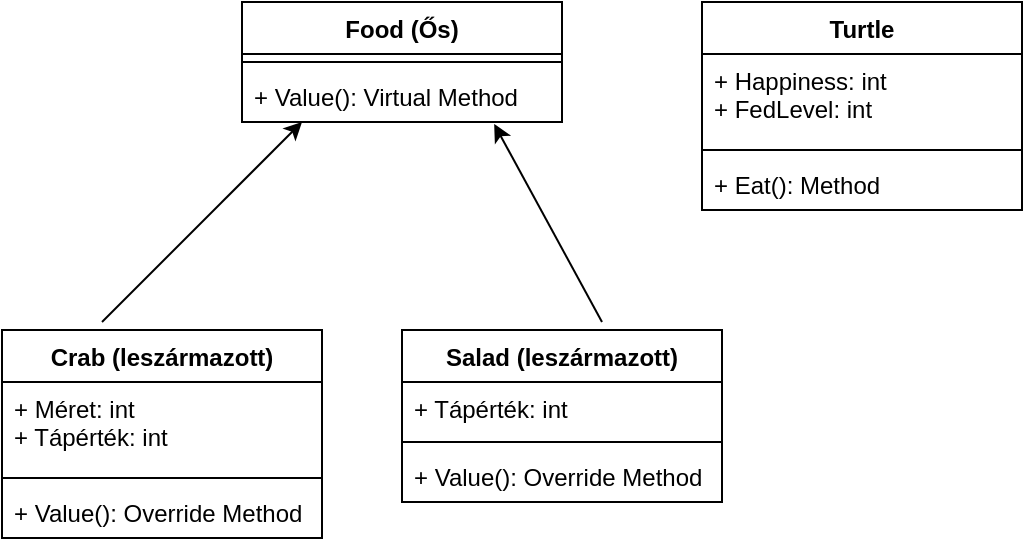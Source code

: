 <mxfile version="20.6.0" type="device" pages="3"><diagram id="C5RBs43oDa-KdzZeNtuy" name="Tihi, az óriásteknős"><mxGraphModel dx="1422" dy="794" grid="1" gridSize="10" guides="1" tooltips="1" connect="1" arrows="1" fold="1" page="1" pageScale="1" pageWidth="827" pageHeight="1169" math="0" shadow="0"><root><mxCell id="WIyWlLk6GJQsqaUBKTNV-0"/><mxCell id="WIyWlLk6GJQsqaUBKTNV-1" parent="WIyWlLk6GJQsqaUBKTNV-0"/><mxCell id="ZIvzRYQ-jFpOIRGB6SZn-24" value="Food (Ős)" style="swimlane;fontStyle=1;align=center;verticalAlign=top;childLayout=stackLayout;horizontal=1;startSize=26;horizontalStack=0;resizeParent=1;resizeParentMax=0;resizeLast=0;collapsible=1;marginBottom=0;" parent="WIyWlLk6GJQsqaUBKTNV-1" vertex="1"><mxGeometry x="210" y="270" width="160" height="60" as="geometry"/></mxCell><mxCell id="ZIvzRYQ-jFpOIRGB6SZn-26" value="" style="line;strokeWidth=1;fillColor=none;align=left;verticalAlign=middle;spacingTop=-1;spacingLeft=3;spacingRight=3;rotatable=0;labelPosition=right;points=[];portConstraint=eastwest;strokeColor=inherit;" parent="ZIvzRYQ-jFpOIRGB6SZn-24" vertex="1"><mxGeometry y="26" width="160" height="8" as="geometry"/></mxCell><mxCell id="ZIvzRYQ-jFpOIRGB6SZn-27" value="+ Value(): Virtual Method&#10;" style="text;strokeColor=none;fillColor=none;align=left;verticalAlign=top;spacingLeft=4;spacingRight=4;overflow=hidden;rotatable=0;points=[[0,0.5],[1,0.5]];portConstraint=eastwest;" parent="ZIvzRYQ-jFpOIRGB6SZn-24" vertex="1"><mxGeometry y="34" width="160" height="26" as="geometry"/></mxCell><mxCell id="ZIvzRYQ-jFpOIRGB6SZn-32" value="Salad (leszármazott)" style="swimlane;fontStyle=1;align=center;verticalAlign=top;childLayout=stackLayout;horizontal=1;startSize=26;horizontalStack=0;resizeParent=1;resizeParentMax=0;resizeLast=0;collapsible=1;marginBottom=0;" parent="WIyWlLk6GJQsqaUBKTNV-1" vertex="1"><mxGeometry x="290" y="434" width="160" height="86" as="geometry"/></mxCell><mxCell id="ZIvzRYQ-jFpOIRGB6SZn-33" value="+ Tápérték: int&#10;" style="text;strokeColor=none;fillColor=none;align=left;verticalAlign=top;spacingLeft=4;spacingRight=4;overflow=hidden;rotatable=0;points=[[0,0.5],[1,0.5]];portConstraint=eastwest;" parent="ZIvzRYQ-jFpOIRGB6SZn-32" vertex="1"><mxGeometry y="26" width="160" height="26" as="geometry"/></mxCell><mxCell id="ZIvzRYQ-jFpOIRGB6SZn-34" value="" style="line;strokeWidth=1;fillColor=none;align=left;verticalAlign=middle;spacingTop=-1;spacingLeft=3;spacingRight=3;rotatable=0;labelPosition=right;points=[];portConstraint=eastwest;strokeColor=inherit;" parent="ZIvzRYQ-jFpOIRGB6SZn-32" vertex="1"><mxGeometry y="52" width="160" height="8" as="geometry"/></mxCell><mxCell id="ZIvzRYQ-jFpOIRGB6SZn-35" value="+ Value(): Override Method" style="text;strokeColor=none;fillColor=none;align=left;verticalAlign=top;spacingLeft=4;spacingRight=4;overflow=hidden;rotatable=0;points=[[0,0.5],[1,0.5]];portConstraint=eastwest;" parent="ZIvzRYQ-jFpOIRGB6SZn-32" vertex="1"><mxGeometry y="60" width="160" height="26" as="geometry"/></mxCell><mxCell id="ZIvzRYQ-jFpOIRGB6SZn-36" value="Crab (leszármazott)" style="swimlane;fontStyle=1;align=center;verticalAlign=top;childLayout=stackLayout;horizontal=1;startSize=26;horizontalStack=0;resizeParent=1;resizeParentMax=0;resizeLast=0;collapsible=1;marginBottom=0;" parent="WIyWlLk6GJQsqaUBKTNV-1" vertex="1"><mxGeometry x="90" y="434" width="160" height="104" as="geometry"/></mxCell><mxCell id="ZIvzRYQ-jFpOIRGB6SZn-37" value="+ Méret: int&#10;+ Tápérték: int&#10;" style="text;strokeColor=none;fillColor=none;align=left;verticalAlign=top;spacingLeft=4;spacingRight=4;overflow=hidden;rotatable=0;points=[[0,0.5],[1,0.5]];portConstraint=eastwest;" parent="ZIvzRYQ-jFpOIRGB6SZn-36" vertex="1"><mxGeometry y="26" width="160" height="44" as="geometry"/></mxCell><mxCell id="ZIvzRYQ-jFpOIRGB6SZn-38" value="" style="line;strokeWidth=1;fillColor=none;align=left;verticalAlign=middle;spacingTop=-1;spacingLeft=3;spacingRight=3;rotatable=0;labelPosition=right;points=[];portConstraint=eastwest;strokeColor=inherit;" parent="ZIvzRYQ-jFpOIRGB6SZn-36" vertex="1"><mxGeometry y="70" width="160" height="8" as="geometry"/></mxCell><mxCell id="ZIvzRYQ-jFpOIRGB6SZn-39" value="+ Value(): Override Method" style="text;strokeColor=none;fillColor=none;align=left;verticalAlign=top;spacingLeft=4;spacingRight=4;overflow=hidden;rotatable=0;points=[[0,0.5],[1,0.5]];portConstraint=eastwest;" parent="ZIvzRYQ-jFpOIRGB6SZn-36" vertex="1"><mxGeometry y="78" width="160" height="26" as="geometry"/></mxCell><mxCell id="ZIvzRYQ-jFpOIRGB6SZn-40" value="Turtle" style="swimlane;fontStyle=1;align=center;verticalAlign=top;childLayout=stackLayout;horizontal=1;startSize=26;horizontalStack=0;resizeParent=1;resizeParentMax=0;resizeLast=0;collapsible=1;marginBottom=0;" parent="WIyWlLk6GJQsqaUBKTNV-1" vertex="1"><mxGeometry x="440" y="270" width="160" height="104" as="geometry"/></mxCell><mxCell id="ZIvzRYQ-jFpOIRGB6SZn-41" value="+ Happiness: int&#10;+ FedLevel: int&#10;" style="text;strokeColor=none;fillColor=none;align=left;verticalAlign=top;spacingLeft=4;spacingRight=4;overflow=hidden;rotatable=0;points=[[0,0.5],[1,0.5]];portConstraint=eastwest;" parent="ZIvzRYQ-jFpOIRGB6SZn-40" vertex="1"><mxGeometry y="26" width="160" height="44" as="geometry"/></mxCell><mxCell id="ZIvzRYQ-jFpOIRGB6SZn-42" value="" style="line;strokeWidth=1;fillColor=none;align=left;verticalAlign=middle;spacingTop=-1;spacingLeft=3;spacingRight=3;rotatable=0;labelPosition=right;points=[];portConstraint=eastwest;strokeColor=inherit;" parent="ZIvzRYQ-jFpOIRGB6SZn-40" vertex="1"><mxGeometry y="70" width="160" height="8" as="geometry"/></mxCell><mxCell id="ZIvzRYQ-jFpOIRGB6SZn-43" value="+ Eat(): Method" style="text;strokeColor=none;fillColor=none;align=left;verticalAlign=top;spacingLeft=4;spacingRight=4;overflow=hidden;rotatable=0;points=[[0,0.5],[1,0.5]];portConstraint=eastwest;" parent="ZIvzRYQ-jFpOIRGB6SZn-40" vertex="1"><mxGeometry y="78" width="160" height="26" as="geometry"/></mxCell><mxCell id="ZIvzRYQ-jFpOIRGB6SZn-44" value="" style="endArrow=classic;html=1;rounded=0;" parent="WIyWlLk6GJQsqaUBKTNV-1" edge="1"><mxGeometry width="50" height="50" relative="1" as="geometry"><mxPoint x="140" y="430" as="sourcePoint"/><mxPoint x="240" y="330" as="targetPoint"/></mxGeometry></mxCell><mxCell id="ZIvzRYQ-jFpOIRGB6SZn-45" value="" style="endArrow=classic;html=1;rounded=0;entryX=0.788;entryY=1.038;entryDx=0;entryDy=0;entryPerimeter=0;" parent="WIyWlLk6GJQsqaUBKTNV-1" target="ZIvzRYQ-jFpOIRGB6SZn-27" edge="1"><mxGeometry width="50" height="50" relative="1" as="geometry"><mxPoint x="390" y="430" as="sourcePoint"/><mxPoint x="440" y="390" as="targetPoint"/></mxGeometry></mxCell></root></mxGraphModel></diagram><diagram id="0rhSKWk8v5becwUMJYW9" name="Bútorbolt nyilvántartás"><mxGraphModel dx="1422" dy="794" grid="1" gridSize="10" guides="1" tooltips="1" connect="1" arrows="1" fold="1" page="1" pageScale="1" pageWidth="827" pageHeight="1169" math="0" shadow="0"><root><mxCell id="0"/><mxCell id="1" parent="0"/><mxCell id="Cdf9qYheRMeoUxdM2_IB-5" value="Furniture(ős)&#10;" style="swimlane;fontStyle=1;align=center;verticalAlign=top;childLayout=stackLayout;horizontal=1;startSize=26;horizontalStack=0;resizeParent=1;resizeParentMax=0;resizeLast=0;collapsible=1;marginBottom=0;" parent="1" vertex="1"><mxGeometry x="334" y="200" width="160" height="220" as="geometry"/></mxCell><mxCell id="Cdf9qYheRMeoUxdM2_IB-6" value="+ basePrice : int&#10;" style="text;strokeColor=none;fillColor=none;align=left;verticalAlign=top;spacingLeft=4;spacingRight=4;overflow=hidden;rotatable=0;points=[[0,0.5],[1,0.5]];portConstraint=eastwest;" parent="Cdf9qYheRMeoUxdM2_IB-5" vertex="1"><mxGeometry y="26" width="160" height="26" as="geometry"/></mxCell><mxCell id="Cdf9qYheRMeoUxdM2_IB-7" value="" style="line;strokeWidth=1;fillColor=none;align=left;verticalAlign=middle;spacingTop=-1;spacingLeft=3;spacingRight=3;rotatable=0;labelPosition=right;points=[];portConstraint=eastwest;strokeColor=inherit;" parent="Cdf9qYheRMeoUxdM2_IB-5" vertex="1"><mxGeometry y="52" width="160" height="8" as="geometry"/></mxCell><mxCell id="Cdf9qYheRMeoUxdM2_IB-8" value="                Virtual&#10;+ getPrice(): method&#10;+ getID(): method&#10;+getLength(): method&#10;+getName(): method&#10;+Print(): method&#10;+getWidth(): method&#10;+getLegs(): method&#10;+getWidth(): method&#10;+getHeight(): method" style="text;strokeColor=none;fillColor=none;align=left;verticalAlign=top;spacingLeft=4;spacingRight=4;overflow=hidden;rotatable=0;points=[[0,0.5],[1,0.5]];portConstraint=eastwest;" parent="Cdf9qYheRMeoUxdM2_IB-5" vertex="1"><mxGeometry y="60" width="160" height="160" as="geometry"/></mxCell><mxCell id="Cdf9qYheRMeoUxdM2_IB-9" value="Chair(leszármazott)" style="swimlane;fontStyle=1;align=center;verticalAlign=top;childLayout=stackLayout;horizontal=1;startSize=26;horizontalStack=0;resizeParent=1;resizeParentMax=0;resizeLast=0;collapsible=1;marginBottom=0;" parent="1" vertex="1"><mxGeometry x="580" y="510" width="160" height="260" as="geometry"/></mxCell><mxCell id="Cdf9qYheRMeoUxdM2_IB-10" value="+ chairFactor: double&#10;+id : short&#10;+ legs : int" style="text;strokeColor=none;fillColor=none;align=left;verticalAlign=top;spacingLeft=4;spacingRight=4;overflow=hidden;rotatable=0;points=[[0,0.5],[1,0.5]];portConstraint=eastwest;" parent="Cdf9qYheRMeoUxdM2_IB-9" vertex="1"><mxGeometry y="26" width="160" height="84" as="geometry"/></mxCell><mxCell id="Cdf9qYheRMeoUxdM2_IB-11" value="" style="line;strokeWidth=1;fillColor=none;align=left;verticalAlign=middle;spacingTop=-1;spacingLeft=3;spacingRight=3;rotatable=0;labelPosition=right;points=[];portConstraint=eastwest;strokeColor=inherit;" parent="Cdf9qYheRMeoUxdM2_IB-9" vertex="1"><mxGeometry y="110" width="160" height="8" as="geometry"/></mxCell><mxCell id="Cdf9qYheRMeoUxdM2_IB-12" value="                OVERRIDE&#10;+ getPrice(): method&#10;+ getID(): method&#10;+getLegs(): method&#10;+getName(): method&#10;+Print(): method&#10;" style="text;strokeColor=none;fillColor=none;align=left;verticalAlign=top;spacingLeft=4;spacingRight=4;overflow=hidden;rotatable=0;points=[[0,0.5],[1,0.5]];portConstraint=eastwest;" parent="Cdf9qYheRMeoUxdM2_IB-9" vertex="1"><mxGeometry y="118" width="160" height="142" as="geometry"/></mxCell><mxCell id="Cdf9qYheRMeoUxdM2_IB-13" value="Table(leszármazott)&#10;" style="swimlane;fontStyle=1;align=center;verticalAlign=top;childLayout=stackLayout;horizontal=1;startSize=26;horizontalStack=0;resizeParent=1;resizeParentMax=0;resizeLast=0;collapsible=1;marginBottom=0;" parent="1" vertex="1"><mxGeometry x="140" y="499" width="160" height="220" as="geometry"/></mxCell><mxCell id="Cdf9qYheRMeoUxdM2_IB-14" value="+ tableFactor: double&#10;+id : short&#10;+ height : int" style="text;strokeColor=none;fillColor=none;align=left;verticalAlign=top;spacingLeft=4;spacingRight=4;overflow=hidden;rotatable=0;points=[[0,0.5],[1,0.5]];portConstraint=eastwest;" parent="Cdf9qYheRMeoUxdM2_IB-13" vertex="1"><mxGeometry y="26" width="160" height="74" as="geometry"/></mxCell><mxCell id="Cdf9qYheRMeoUxdM2_IB-15" value="" style="line;strokeWidth=1;fillColor=none;align=left;verticalAlign=middle;spacingTop=-1;spacingLeft=3;spacingRight=3;rotatable=0;labelPosition=right;points=[];portConstraint=eastwest;strokeColor=inherit;" parent="Cdf9qYheRMeoUxdM2_IB-13" vertex="1"><mxGeometry y="100" width="160" height="8" as="geometry"/></mxCell><mxCell id="Cdf9qYheRMeoUxdM2_IB-16" value="            OVERRIDE&#10;+ getPrice(): method&#10;+ getID(): method&#10;+getHeight(): method&#10;+getName(): method&#10;+Print(): method" style="text;strokeColor=none;fillColor=none;align=left;verticalAlign=top;spacingLeft=4;spacingRight=4;overflow=hidden;rotatable=0;points=[[0,0.5],[1,0.5]];portConstraint=eastwest;" parent="Cdf9qYheRMeoUxdM2_IB-13" vertex="1"><mxGeometry y="108" width="160" height="112" as="geometry"/></mxCell><mxCell id="Cdf9qYheRMeoUxdM2_IB-25" value="Bed(leszármazott)" style="swimlane;fontStyle=1;align=center;verticalAlign=top;childLayout=stackLayout;horizontal=1;startSize=26;horizontalStack=0;resizeParent=1;resizeParentMax=0;resizeLast=0;collapsible=1;marginBottom=0;" parent="1" vertex="1"><mxGeometry x="350" y="499" width="160" height="270" as="geometry"/></mxCell><mxCell id="Cdf9qYheRMeoUxdM2_IB-26" value="+ bedFactor: double&#10;+id : short&#10;+ width : int&#10;+ length : int" style="text;strokeColor=none;fillColor=none;align=left;verticalAlign=top;spacingLeft=4;spacingRight=4;overflow=hidden;rotatable=0;points=[[0,0.5],[1,0.5]];portConstraint=eastwest;" parent="Cdf9qYheRMeoUxdM2_IB-25" vertex="1"><mxGeometry y="26" width="160" height="74" as="geometry"/></mxCell><mxCell id="Cdf9qYheRMeoUxdM2_IB-27" value="" style="line;strokeWidth=1;fillColor=none;align=left;verticalAlign=middle;spacingTop=-1;spacingLeft=3;spacingRight=3;rotatable=0;labelPosition=right;points=[];portConstraint=eastwest;strokeColor=inherit;" parent="Cdf9qYheRMeoUxdM2_IB-25" vertex="1"><mxGeometry y="100" width="160" height="8" as="geometry"/></mxCell><mxCell id="Cdf9qYheRMeoUxdM2_IB-28" value="                OVERRIDE&#10;+ getPrice(): method&#10;+ getID(): method&#10;+getLength(): method&#10;+getName(): method&#10;+Print(): method&#10;+getWidth(): method" style="text;strokeColor=none;fillColor=none;align=left;verticalAlign=top;spacingLeft=4;spacingRight=4;overflow=hidden;rotatable=0;points=[[0,0.5],[1,0.5]];portConstraint=eastwest;" parent="Cdf9qYheRMeoUxdM2_IB-25" vertex="1"><mxGeometry y="108" width="160" height="162" as="geometry"/></mxCell><mxCell id="AEcjL-MSY0jlfYYMMXiU-1" value="" style="endArrow=classic;html=1;rounded=0;entryX=0.044;entryY=0.994;entryDx=0;entryDy=0;entryPerimeter=0;" parent="1" target="Cdf9qYheRMeoUxdM2_IB-8" edge="1"><mxGeometry width="50" height="50" relative="1" as="geometry"><mxPoint x="260" y="499" as="sourcePoint"/><mxPoint x="310" y="449" as="targetPoint"/></mxGeometry></mxCell><mxCell id="AEcjL-MSY0jlfYYMMXiU-2" value="" style="endArrow=classic;html=1;rounded=0;exitX=0.5;exitY=0;exitDx=0;exitDy=0;entryX=0.65;entryY=1.013;entryDx=0;entryDy=0;entryPerimeter=0;" parent="1" source="Cdf9qYheRMeoUxdM2_IB-25" target="Cdf9qYheRMeoUxdM2_IB-8" edge="1"><mxGeometry width="50" height="50" relative="1" as="geometry"><mxPoint x="390" y="490" as="sourcePoint"/><mxPoint x="440" y="440" as="targetPoint"/></mxGeometry></mxCell><mxCell id="AEcjL-MSY0jlfYYMMXiU-4" value="" style="endArrow=classic;html=1;rounded=0;entryX=0.981;entryY=1.025;entryDx=0;entryDy=0;entryPerimeter=0;" parent="1" target="Cdf9qYheRMeoUxdM2_IB-8" edge="1"><mxGeometry width="50" height="50" relative="1" as="geometry"><mxPoint x="600" y="520" as="sourcePoint"/><mxPoint x="650" y="470" as="targetPoint"/></mxGeometry></mxCell></root></mxGraphModel></diagram><diagram id="Tw0ib4EXOiEd51xedOqZ" name="VadásztársaságEgy "><mxGraphModel dx="1422" dy="794" grid="1" gridSize="10" guides="1" tooltips="1" connect="1" arrows="1" fold="1" page="1" pageScale="1" pageWidth="827" pageHeight="1169" math="0" shadow="0"><root><mxCell id="0"/><mxCell id="1" parent="0"/><mxCell id="9rpjoEe3YT7WQOSo_bz_-1" value="PolarBear(leszármazott)&#10;" style="swimlane;fontStyle=1;align=center;verticalAlign=top;childLayout=stackLayout;horizontal=1;startSize=26;horizontalStack=0;resizeParent=1;resizeParentMax=0;resizeLast=0;collapsible=1;marginBottom=0;" vertex="1" parent="1"><mxGeometry x="140" y="360" width="160" height="180" as="geometry"/></mxCell><mxCell id="9rpjoEe3YT7WQOSo_bz_-2" value="+ PolarBearFactor: double&#10;+ name : string" style="text;strokeColor=none;fillColor=none;align=left;verticalAlign=top;spacingLeft=4;spacingRight=4;overflow=hidden;rotatable=0;points=[[0,0.5],[1,0.5]];portConstraint=eastwest;" vertex="1" parent="9rpjoEe3YT7WQOSo_bz_-1"><mxGeometry y="26" width="160" height="44" as="geometry"/></mxCell><mxCell id="9rpjoEe3YT7WQOSo_bz_-3" value="" style="line;strokeWidth=1;fillColor=none;align=left;verticalAlign=middle;spacingTop=-1;spacingLeft=3;spacingRight=3;rotatable=0;labelPosition=right;points=[];portConstraint=eastwest;strokeColor=inherit;" vertex="1" parent="9rpjoEe3YT7WQOSo_bz_-1"><mxGeometry y="70" width="160" height="8" as="geometry"/></mxCell><mxCell id="9rpjoEe3YT7WQOSo_bz_-4" value="                Override&#10;getPrice(): method&#10;Print(): method&#10;" style="text;strokeColor=none;fillColor=none;align=left;verticalAlign=top;spacingLeft=4;spacingRight=4;overflow=hidden;rotatable=0;points=[[0,0.5],[1,0.5]];portConstraint=eastwest;" vertex="1" parent="9rpjoEe3YT7WQOSo_bz_-1"><mxGeometry y="78" width="160" height="102" as="geometry"/></mxCell><mxCell id="9rpjoEe3YT7WQOSo_bz_-5" value="Animal(ős)" style="swimlane;fontStyle=1;align=center;verticalAlign=top;childLayout=stackLayout;horizontal=1;startSize=26;horizontalStack=0;resizeParent=1;resizeParentMax=0;resizeLast=0;collapsible=1;marginBottom=0;" vertex="1" parent="1"><mxGeometry x="370" y="170" width="160" height="140" as="geometry"/></mxCell><mxCell id="9rpjoEe3YT7WQOSo_bz_-6" value="+ basePrice: int" style="text;strokeColor=none;fillColor=none;align=left;verticalAlign=top;spacingLeft=4;spacingRight=4;overflow=hidden;rotatable=0;points=[[0,0.5],[1,0.5]];portConstraint=eastwest;" vertex="1" parent="9rpjoEe3YT7WQOSo_bz_-5"><mxGeometry y="26" width="160" height="26" as="geometry"/></mxCell><mxCell id="9rpjoEe3YT7WQOSo_bz_-7" value="" style="line;strokeWidth=1;fillColor=none;align=left;verticalAlign=middle;spacingTop=-1;spacingLeft=3;spacingRight=3;rotatable=0;labelPosition=right;points=[];portConstraint=eastwest;strokeColor=inherit;" vertex="1" parent="9rpjoEe3YT7WQOSo_bz_-5"><mxGeometry y="52" width="160" height="8" as="geometry"/></mxCell><mxCell id="9rpjoEe3YT7WQOSo_bz_-8" value="                    Virtual&#10;getPrice(): method&#10;Print(): method" style="text;strokeColor=none;fillColor=none;align=left;verticalAlign=top;spacingLeft=4;spacingRight=4;overflow=hidden;rotatable=0;points=[[0,0.5],[1,0.5]];portConstraint=eastwest;" vertex="1" parent="9rpjoEe3YT7WQOSo_bz_-5"><mxGeometry y="60" width="160" height="80" as="geometry"/></mxCell><mxCell id="9rpjoEe3YT7WQOSo_bz_-9" value="Rabbit(leszármazott)" style="swimlane;fontStyle=1;align=center;verticalAlign=top;childLayout=stackLayout;horizontal=1;startSize=26;horizontalStack=0;resizeParent=1;resizeParentMax=0;resizeLast=0;collapsible=1;marginBottom=0;" vertex="1" parent="1"><mxGeometry x="370" y="360" width="160" height="180" as="geometry"/></mxCell><mxCell id="9rpjoEe3YT7WQOSo_bz_-10" value="+ RabbitFactor: double&#10;+ name:string" style="text;strokeColor=none;fillColor=none;align=left;verticalAlign=top;spacingLeft=4;spacingRight=4;overflow=hidden;rotatable=0;points=[[0,0.5],[1,0.5]];portConstraint=eastwest;" vertex="1" parent="9rpjoEe3YT7WQOSo_bz_-9"><mxGeometry y="26" width="160" height="54" as="geometry"/></mxCell><mxCell id="9rpjoEe3YT7WQOSo_bz_-11" value="" style="line;strokeWidth=1;fillColor=none;align=left;verticalAlign=middle;spacingTop=-1;spacingLeft=3;spacingRight=3;rotatable=0;labelPosition=right;points=[];portConstraint=eastwest;strokeColor=inherit;" vertex="1" parent="9rpjoEe3YT7WQOSo_bz_-9"><mxGeometry y="80" width="160" height="28" as="geometry"/></mxCell><mxCell id="9rpjoEe3YT7WQOSo_bz_-12" value="           Override&#10;getPrice(): method&#10;Print(): method" style="text;strokeColor=none;fillColor=none;align=left;verticalAlign=top;spacingLeft=4;spacingRight=4;overflow=hidden;rotatable=0;points=[[0,0.5],[1,0.5]];portConstraint=eastwest;" vertex="1" parent="9rpjoEe3YT7WQOSo_bz_-9"><mxGeometry y="108" width="160" height="72" as="geometry"/></mxCell><mxCell id="9rpjoEe3YT7WQOSo_bz_-21" value="Squirrel(leszármazott)" style="swimlane;fontStyle=1;align=center;verticalAlign=top;childLayout=stackLayout;horizontal=1;startSize=26;horizontalStack=0;resizeParent=1;resizeParentMax=0;resizeLast=0;collapsible=1;marginBottom=0;" vertex="1" parent="1"><mxGeometry x="590" y="360" width="160" height="160" as="geometry"/></mxCell><mxCell id="9rpjoEe3YT7WQOSo_bz_-22" value="+ SquirrelFactor: double&#10;+ name: string" style="text;strokeColor=none;fillColor=none;align=left;verticalAlign=top;spacingLeft=4;spacingRight=4;overflow=hidden;rotatable=0;points=[[0,0.5],[1,0.5]];portConstraint=eastwest;" vertex="1" parent="9rpjoEe3YT7WQOSo_bz_-21"><mxGeometry y="26" width="160" height="64" as="geometry"/></mxCell><mxCell id="9rpjoEe3YT7WQOSo_bz_-23" value="" style="line;strokeWidth=1;fillColor=none;align=left;verticalAlign=middle;spacingTop=-1;spacingLeft=3;spacingRight=3;rotatable=0;labelPosition=right;points=[];portConstraint=eastwest;strokeColor=inherit;" vertex="1" parent="9rpjoEe3YT7WQOSo_bz_-21"><mxGeometry y="90" width="160" height="8" as="geometry"/></mxCell><mxCell id="9rpjoEe3YT7WQOSo_bz_-24" value="           Override&#10;getPrice(): method&#10;Print(): method" style="text;strokeColor=none;fillColor=none;align=left;verticalAlign=top;spacingLeft=4;spacingRight=4;overflow=hidden;rotatable=0;points=[[0,0.5],[1,0.5]];portConstraint=eastwest;" vertex="1" parent="9rpjoEe3YT7WQOSo_bz_-21"><mxGeometry y="98" width="160" height="62" as="geometry"/></mxCell><mxCell id="9rpjoEe3YT7WQOSo_bz_-25" value="" style="endArrow=classic;html=1;rounded=0;entryX=0.781;entryY=1.025;entryDx=0;entryDy=0;entryPerimeter=0;exitX=0.413;exitY=-0.011;exitDx=0;exitDy=0;exitPerimeter=0;" edge="1" parent="1" source="9rpjoEe3YT7WQOSo_bz_-9" target="9rpjoEe3YT7WQOSo_bz_-8"><mxGeometry width="50" height="50" relative="1" as="geometry"><mxPoint x="450" y="350" as="sourcePoint"/><mxPoint x="440" y="380" as="targetPoint"/></mxGeometry></mxCell><mxCell id="9rpjoEe3YT7WQOSo_bz_-26" value="" style="endArrow=classic;html=1;rounded=0;entryX=0.275;entryY=1.038;entryDx=0;entryDy=0;entryPerimeter=0;exitX=0.75;exitY=0;exitDx=0;exitDy=0;" edge="1" parent="1" source="9rpjoEe3YT7WQOSo_bz_-1" target="9rpjoEe3YT7WQOSo_bz_-8"><mxGeometry width="50" height="50" relative="1" as="geometry"><mxPoint x="390" y="430" as="sourcePoint"/><mxPoint x="440" y="380" as="targetPoint"/></mxGeometry></mxCell><mxCell id="9rpjoEe3YT7WQOSo_bz_-27" value="" style="endArrow=classic;html=1;rounded=0;entryX=0.994;entryY=1.013;entryDx=0;entryDy=0;entryPerimeter=0;exitX=0.25;exitY=0;exitDx=0;exitDy=0;" edge="1" parent="1" source="9rpjoEe3YT7WQOSo_bz_-21" target="9rpjoEe3YT7WQOSo_bz_-8"><mxGeometry width="50" height="50" relative="1" as="geometry"><mxPoint x="390" y="430" as="sourcePoint"/><mxPoint x="440" y="380" as="targetPoint"/></mxGeometry></mxCell></root></mxGraphModel></diagram></mxfile>